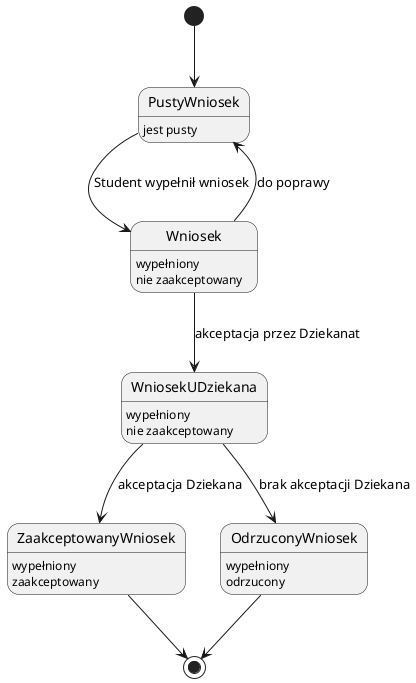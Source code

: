 @startuml
[*] --> PustyWniosek 
PustyWniosek: jest pusty
PustyWniosek --> Wniosek : Student wypełnił wniosek 
Wniosek: wypełniony
Wniosek: nie zaakceptowany
Wniosek --> WniosekUDziekana : akceptacja przez Dziekanat
WniosekUDziekana: wypełniony
WniosekUDziekana: nie zaakceptowany
Wniosek --> PustyWniosek : do poprawy
WniosekUDziekana --> ZaakceptowanyWniosek : akceptacja Dziekana
ZaakceptowanyWniosek : wypełniony
ZaakceptowanyWniosek : zaakceptowany
WniosekUDziekana --> OdrzuconyWniosek : brak akceptacji Dziekana
OdrzuconyWniosek: wypełniony
OdrzuconyWniosek: odrzucony
OdrzuconyWniosek --> [*]
ZaakceptowanyWniosek --> [*]
@enduml